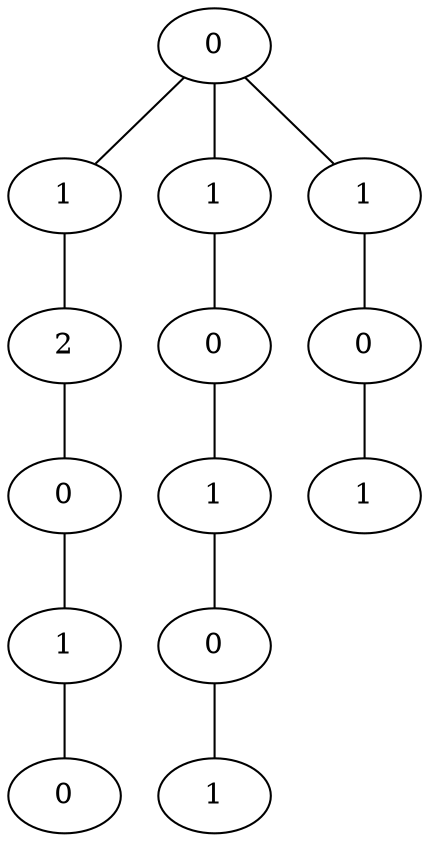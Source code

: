 graph {
a0[label=0];
a1[label=1];
a2[label=2];
a3[label=0];
a4[label=1];
a5[label=0];
a6[label=1];
a7[label=0];
a8[label=1];
a9[label=0];
a10[label=1];
a11[label=1];
a12[label=0];
a13[label=1];
a0 -- a1;
a0 -- a6;
a0 -- a11;
a1 -- a2;
a2 -- a3;
a3 -- a4;
a4 -- a5;
a6 -- a7;
a7 -- a8;
a8 -- a9;
a9 -- a10;
a11 -- a12;
a12 -- a13;
}
